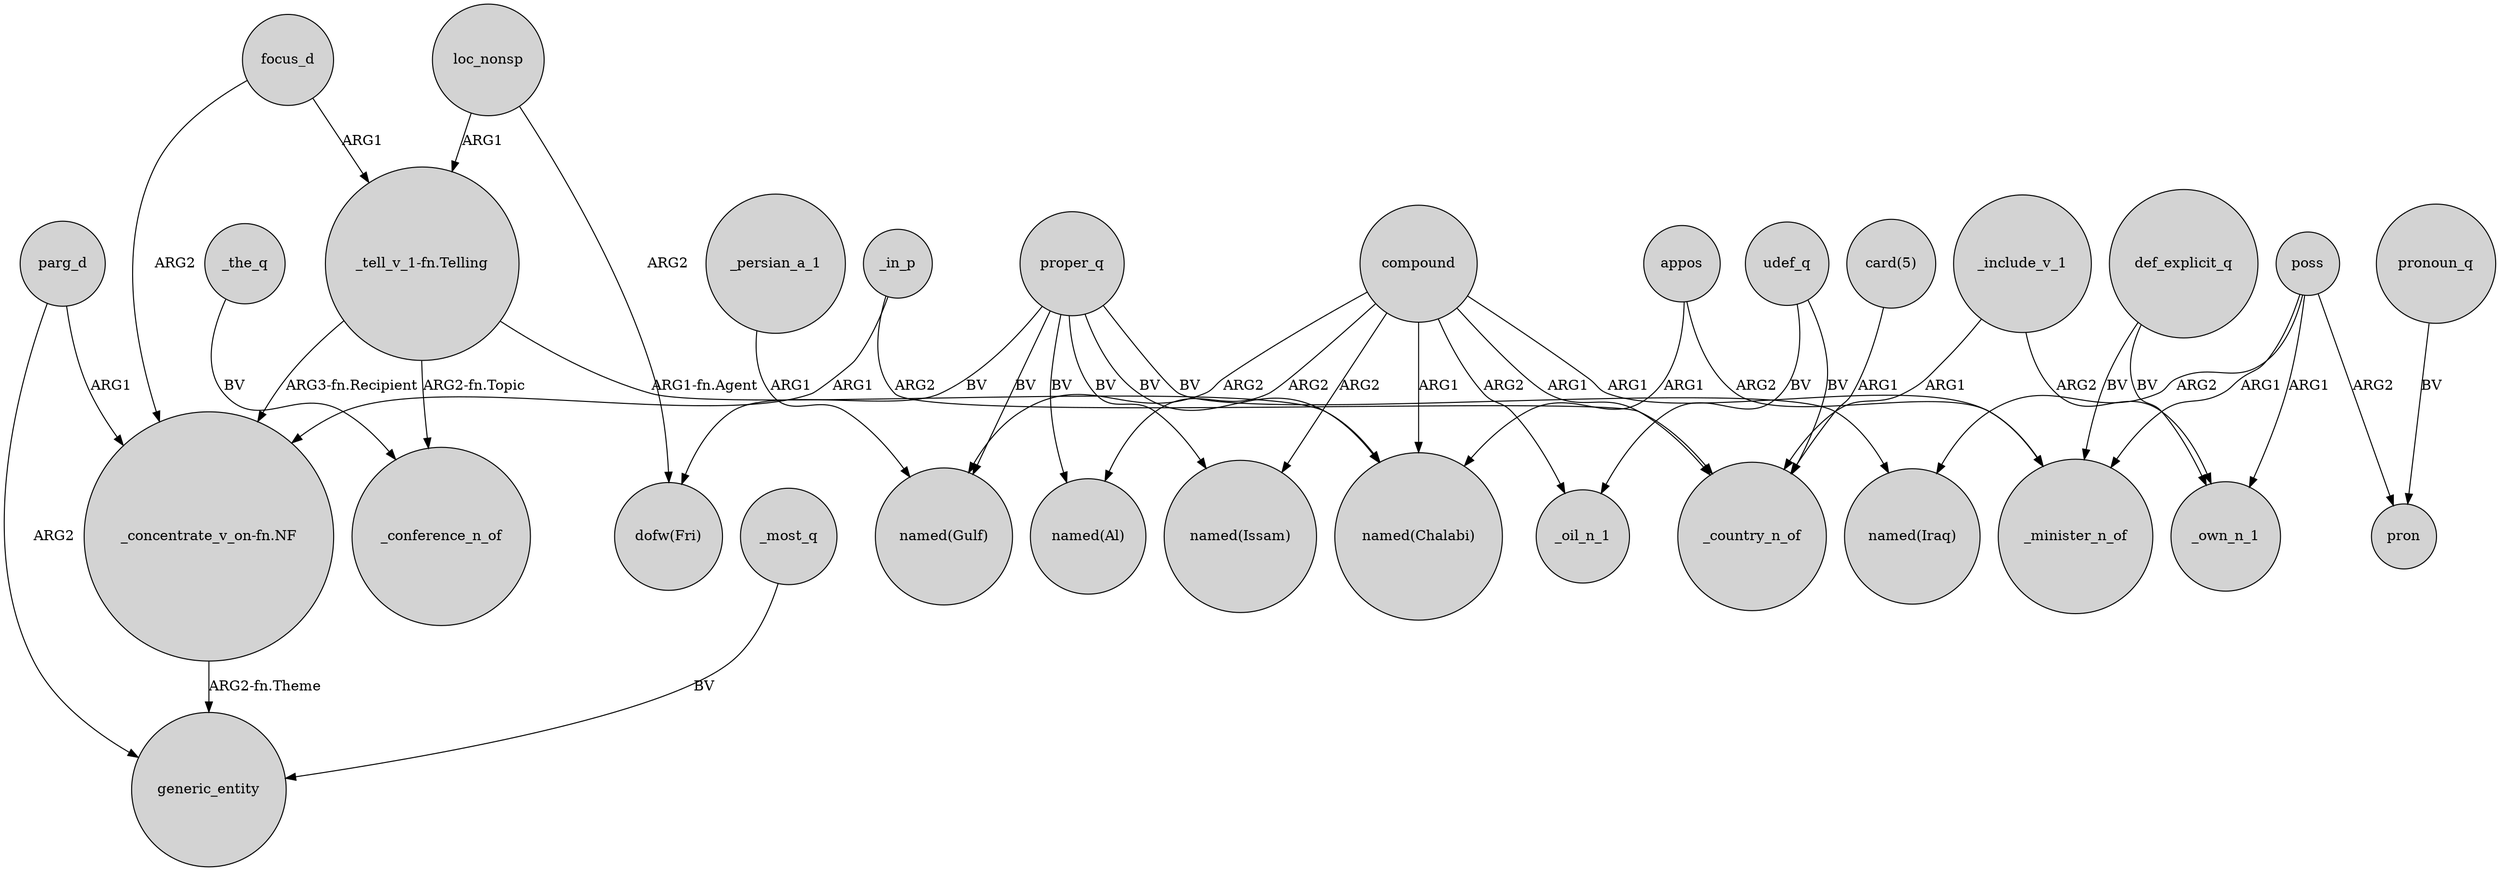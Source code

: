 digraph {
	node [shape=circle style=filled]
	_persian_a_1 -> "named(Gulf)" [label=ARG1]
	proper_q -> "dofw(Fri)" [label=BV]
	focus_d -> "_concentrate_v_on-fn.NF" [label=ARG2]
	poss -> pron [label=ARG2]
	"_tell_v_1-fn.Telling" -> _conference_n_of [label="ARG2-fn.Topic"]
	compound -> "named(Issam)" [label=ARG2]
	_in_p -> "_concentrate_v_on-fn.NF" [label=ARG1]
	compound -> "named(Gulf)" [label=ARG2]
	proper_q -> "named(Chalabi)" [label=BV]
	poss -> _minister_n_of [label=ARG1]
	"_tell_v_1-fn.Telling" -> "named(Chalabi)" [label="ARG1-fn.Agent"]
	parg_d -> generic_entity [label=ARG2]
	"_concentrate_v_on-fn.NF" -> generic_entity [label="ARG2-fn.Theme"]
	_in_p -> _country_n_of [label=ARG2]
	appos -> "named(Chalabi)" [label=ARG1]
	loc_nonsp -> "dofw(Fri)" [label=ARG2]
	def_explicit_q -> _own_n_1 [label=BV]
	poss -> _own_n_1 [label=ARG1]
	udef_q -> _country_n_of [label=BV]
	focus_d -> "_tell_v_1-fn.Telling" [label=ARG1]
	pronoun_q -> pron [label=BV]
	proper_q -> "named(Iraq)" [label=BV]
	compound -> _oil_n_1 [label=ARG2]
	def_explicit_q -> _minister_n_of [label=BV]
	compound -> _minister_n_of [label=ARG1]
	proper_q -> "named(Al)" [label=BV]
	compound -> _country_n_of [label=ARG1]
	parg_d -> "_concentrate_v_on-fn.NF" [label=ARG1]
	compound -> "named(Al)" [label=ARG2]
	udef_q -> _oil_n_1 [label=BV]
	_the_q -> _conference_n_of [label=BV]
	proper_q -> "named(Issam)" [label=BV]
	"_tell_v_1-fn.Telling" -> "_concentrate_v_on-fn.NF" [label="ARG3-fn.Recipient"]
	_include_v_1 -> _own_n_1 [label=ARG2]
	appos -> _minister_n_of [label=ARG2]
	proper_q -> "named(Gulf)" [label=BV]
	poss -> "named(Iraq)" [label=ARG2]
	loc_nonsp -> "_tell_v_1-fn.Telling" [label=ARG1]
	"card(5)" -> _country_n_of [label=ARG1]
	_most_q -> generic_entity [label=BV]
	_include_v_1 -> _country_n_of [label=ARG1]
	compound -> "named(Chalabi)" [label=ARG1]
}
